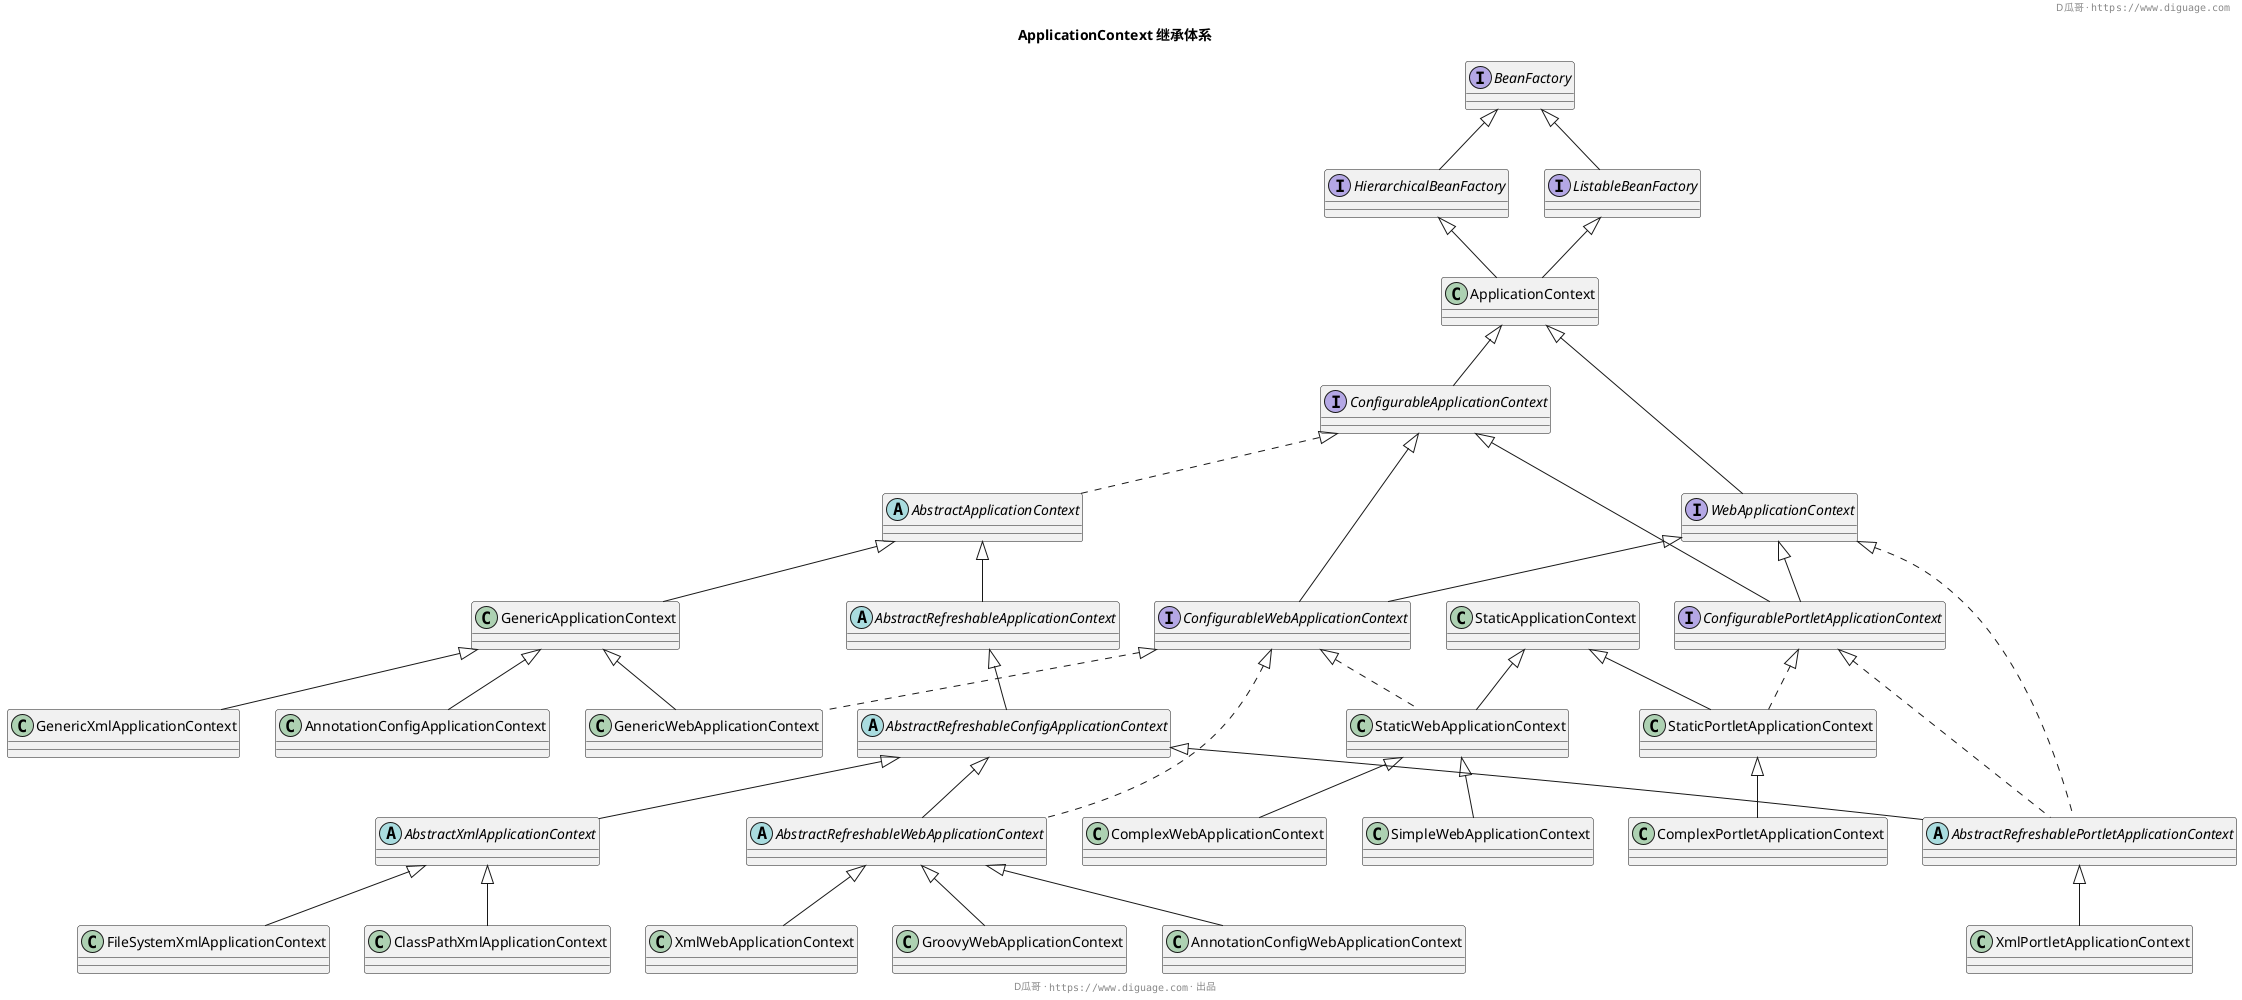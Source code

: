 @startuml
header D瓜哥 · ""https://www.diguage.com""

title **ApplicationContext 继承体系**


interface BeanFactory
interface HierarchicalBeanFactory
interface ListableBeanFactory

BeanFactory <|-- HierarchicalBeanFactory
BeanFactory <|-- ListableBeanFactory

ListableBeanFactory <|-- ApplicationContext
HierarchicalBeanFactory <|-- ApplicationContext

interface ConfigurableApplicationContext extends ApplicationContext
interface WebApplicationContext extends ApplicationContext
abstract class AbstractApplicationContext implements ConfigurableApplicationContext
abstract class AbstractRefreshableApplicationContext extends AbstractApplicationContext
interface ConfigurablePortletApplicationContext extends WebApplicationContext, ConfigurableApplicationContext
abstract class AbstractRefreshableConfigApplicationContext extends AbstractRefreshableApplicationContext
interface ConfigurableWebApplicationContext extends WebApplicationContext, ConfigurableApplicationContext
class GenericApplicationContext extends AbstractApplicationContext
abstract class AbstractRefreshablePortletApplicationContext extends AbstractRefreshableConfigApplicationContext implements WebApplicationContext, ConfigurablePortletApplicationContext
class StaticPortletApplicationContext extends StaticApplicationContext implements ConfigurablePortletApplicationContext
abstract class AbstractRefreshableWebApplicationContext extends AbstractRefreshableConfigApplicationContext implements ConfigurableWebApplicationContext
abstract class AbstractXmlApplicationContext extends AbstractRefreshableConfigApplicationContext
class StaticWebApplicationContext extends StaticApplicationContext implements ConfigurableWebApplicationContext
class GenericWebApplicationContext extends GenericApplicationContext implements ConfigurableWebApplicationContext
class GenericXmlApplicationContext extends GenericApplicationContext
class AnnotationConfigApplicationContext extends GenericApplicationContext
class XmlPortletApplicationContext extends AbstractRefreshablePortletApplicationContext
class ComplexPortletApplicationContext extends StaticPortletApplicationContext
class XmlWebApplicationContext extends AbstractRefreshableWebApplicationContext
class GroovyWebApplicationContext extends AbstractRefreshableWebApplicationContext
class AnnotationConfigWebApplicationContext extends AbstractRefreshableWebApplicationContext
class ClassPathXmlApplicationContext extends AbstractXmlApplicationContext
class FileSystemXmlApplicationContext extends AbstractXmlApplicationContext
class ComplexWebApplicationContext extends StaticWebApplicationContext
class SimpleWebApplicationContext extends StaticWebApplicationContext


footer D瓜哥 · ""https://www.diguage.com"" · 出品
@enduml